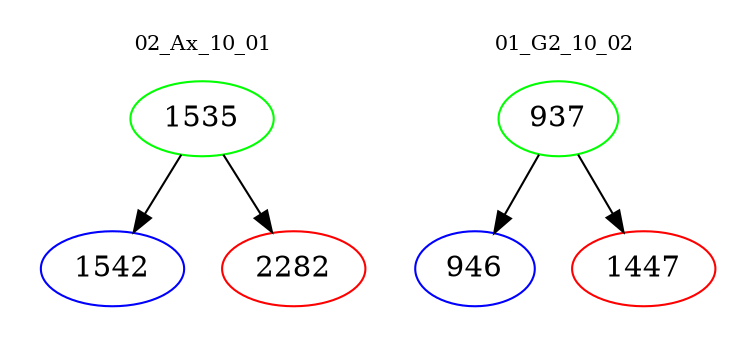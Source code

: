 digraph{
subgraph cluster_0 {
color = white
label = "02_Ax_10_01";
fontsize=10;
T0_1535 [label="1535", color="green"]
T0_1535 -> T0_1542 [color="black"]
T0_1542 [label="1542", color="blue"]
T0_1535 -> T0_2282 [color="black"]
T0_2282 [label="2282", color="red"]
}
subgraph cluster_1 {
color = white
label = "01_G2_10_02";
fontsize=10;
T1_937 [label="937", color="green"]
T1_937 -> T1_946 [color="black"]
T1_946 [label="946", color="blue"]
T1_937 -> T1_1447 [color="black"]
T1_1447 [label="1447", color="red"]
}
}
